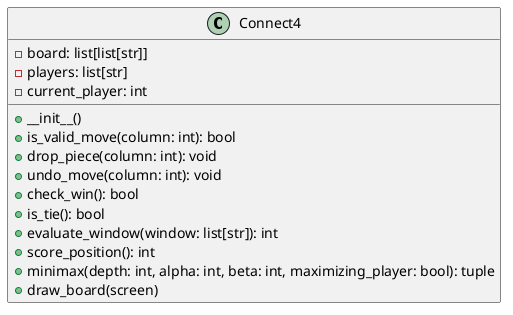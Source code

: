 @startuml Diagram1
class Connect4 {
  - board: list[list[str]]
  - players: list[str]
  - current_player: int
  + __init__()
  + is_valid_move(column: int): bool
  + drop_piece(column: int): void
  + undo_move(column: int): void
  + check_win(): bool
  + is_tie(): bool
  + evaluate_window(window: list[str]): int
  + score_position(): int
  + minimax(depth: int, alpha: int, beta: int, maximizing_player: bool): tuple
  + draw_board(screen)
}
@enduml

